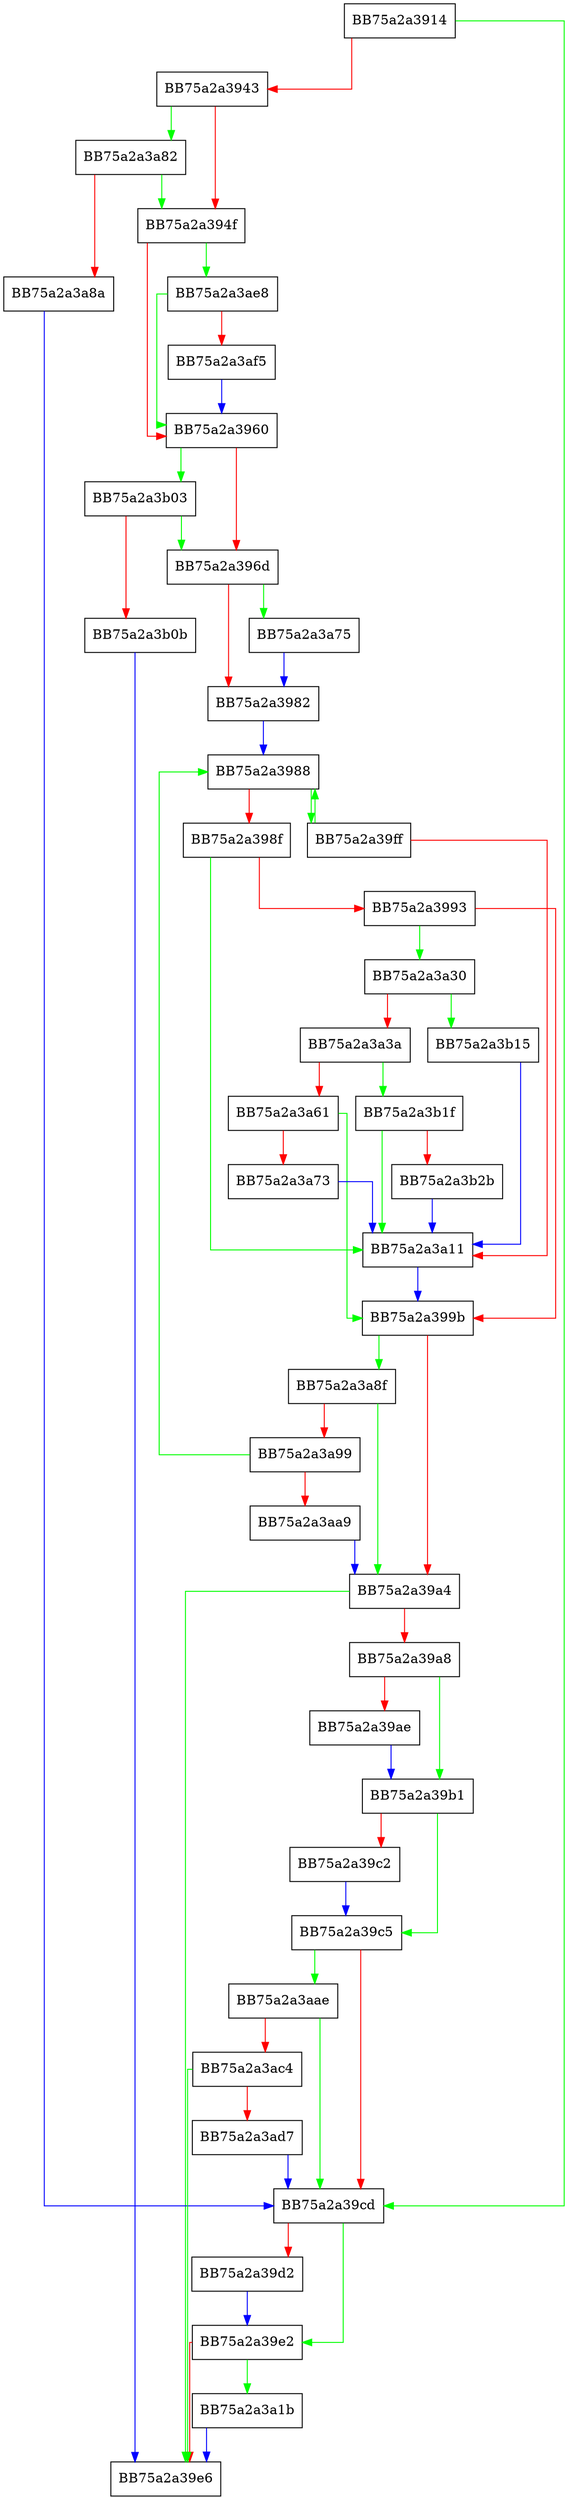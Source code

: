 digraph sqlite3BtreeBeginTrans {
  node [shape="box"];
  graph [splines=ortho];
  BB75a2a3914 -> BB75a2a39cd [color="green"];
  BB75a2a3914 -> BB75a2a3943 [color="red"];
  BB75a2a3943 -> BB75a2a3a82 [color="green"];
  BB75a2a3943 -> BB75a2a394f [color="red"];
  BB75a2a394f -> BB75a2a3ae8 [color="green"];
  BB75a2a394f -> BB75a2a3960 [color="red"];
  BB75a2a3960 -> BB75a2a3b03 [color="green"];
  BB75a2a3960 -> BB75a2a396d [color="red"];
  BB75a2a396d -> BB75a2a3a75 [color="green"];
  BB75a2a396d -> BB75a2a3982 [color="red"];
  BB75a2a3982 -> BB75a2a3988 [color="blue"];
  BB75a2a3988 -> BB75a2a39ff [color="green"];
  BB75a2a3988 -> BB75a2a398f [color="red"];
  BB75a2a398f -> BB75a2a3a11 [color="green"];
  BB75a2a398f -> BB75a2a3993 [color="red"];
  BB75a2a3993 -> BB75a2a3a30 [color="green"];
  BB75a2a3993 -> BB75a2a399b [color="red"];
  BB75a2a399b -> BB75a2a3a8f [color="green"];
  BB75a2a399b -> BB75a2a39a4 [color="red"];
  BB75a2a39a4 -> BB75a2a39e6 [color="green"];
  BB75a2a39a4 -> BB75a2a39a8 [color="red"];
  BB75a2a39a8 -> BB75a2a39b1 [color="green"];
  BB75a2a39a8 -> BB75a2a39ae [color="red"];
  BB75a2a39ae -> BB75a2a39b1 [color="blue"];
  BB75a2a39b1 -> BB75a2a39c5 [color="green"];
  BB75a2a39b1 -> BB75a2a39c2 [color="red"];
  BB75a2a39c2 -> BB75a2a39c5 [color="blue"];
  BB75a2a39c5 -> BB75a2a3aae [color="green"];
  BB75a2a39c5 -> BB75a2a39cd [color="red"];
  BB75a2a39cd -> BB75a2a39e2 [color="green"];
  BB75a2a39cd -> BB75a2a39d2 [color="red"];
  BB75a2a39d2 -> BB75a2a39e2 [color="blue"];
  BB75a2a39e2 -> BB75a2a3a1b [color="green"];
  BB75a2a39e2 -> BB75a2a39e6 [color="red"];
  BB75a2a39ff -> BB75a2a3988 [color="green"];
  BB75a2a39ff -> BB75a2a3a11 [color="red"];
  BB75a2a3a11 -> BB75a2a399b [color="blue"];
  BB75a2a3a1b -> BB75a2a39e6 [color="blue"];
  BB75a2a3a30 -> BB75a2a3b15 [color="green"];
  BB75a2a3a30 -> BB75a2a3a3a [color="red"];
  BB75a2a3a3a -> BB75a2a3b1f [color="green"];
  BB75a2a3a3a -> BB75a2a3a61 [color="red"];
  BB75a2a3a61 -> BB75a2a399b [color="green"];
  BB75a2a3a61 -> BB75a2a3a73 [color="red"];
  BB75a2a3a73 -> BB75a2a3a11 [color="blue"];
  BB75a2a3a75 -> BB75a2a3982 [color="blue"];
  BB75a2a3a82 -> BB75a2a394f [color="green"];
  BB75a2a3a82 -> BB75a2a3a8a [color="red"];
  BB75a2a3a8a -> BB75a2a39cd [color="blue"];
  BB75a2a3a8f -> BB75a2a39a4 [color="green"];
  BB75a2a3a8f -> BB75a2a3a99 [color="red"];
  BB75a2a3a99 -> BB75a2a3988 [color="green"];
  BB75a2a3a99 -> BB75a2a3aa9 [color="red"];
  BB75a2a3aa9 -> BB75a2a39a4 [color="blue"];
  BB75a2a3aae -> BB75a2a39cd [color="green"];
  BB75a2a3aae -> BB75a2a3ac4 [color="red"];
  BB75a2a3ac4 -> BB75a2a39e6 [color="green"];
  BB75a2a3ac4 -> BB75a2a3ad7 [color="red"];
  BB75a2a3ad7 -> BB75a2a39cd [color="blue"];
  BB75a2a3ae8 -> BB75a2a3960 [color="green"];
  BB75a2a3ae8 -> BB75a2a3af5 [color="red"];
  BB75a2a3af5 -> BB75a2a3960 [color="blue"];
  BB75a2a3b03 -> BB75a2a396d [color="green"];
  BB75a2a3b03 -> BB75a2a3b0b [color="red"];
  BB75a2a3b0b -> BB75a2a39e6 [color="blue"];
  BB75a2a3b15 -> BB75a2a3a11 [color="blue"];
  BB75a2a3b1f -> BB75a2a3a11 [color="green"];
  BB75a2a3b1f -> BB75a2a3b2b [color="red"];
  BB75a2a3b2b -> BB75a2a3a11 [color="blue"];
}